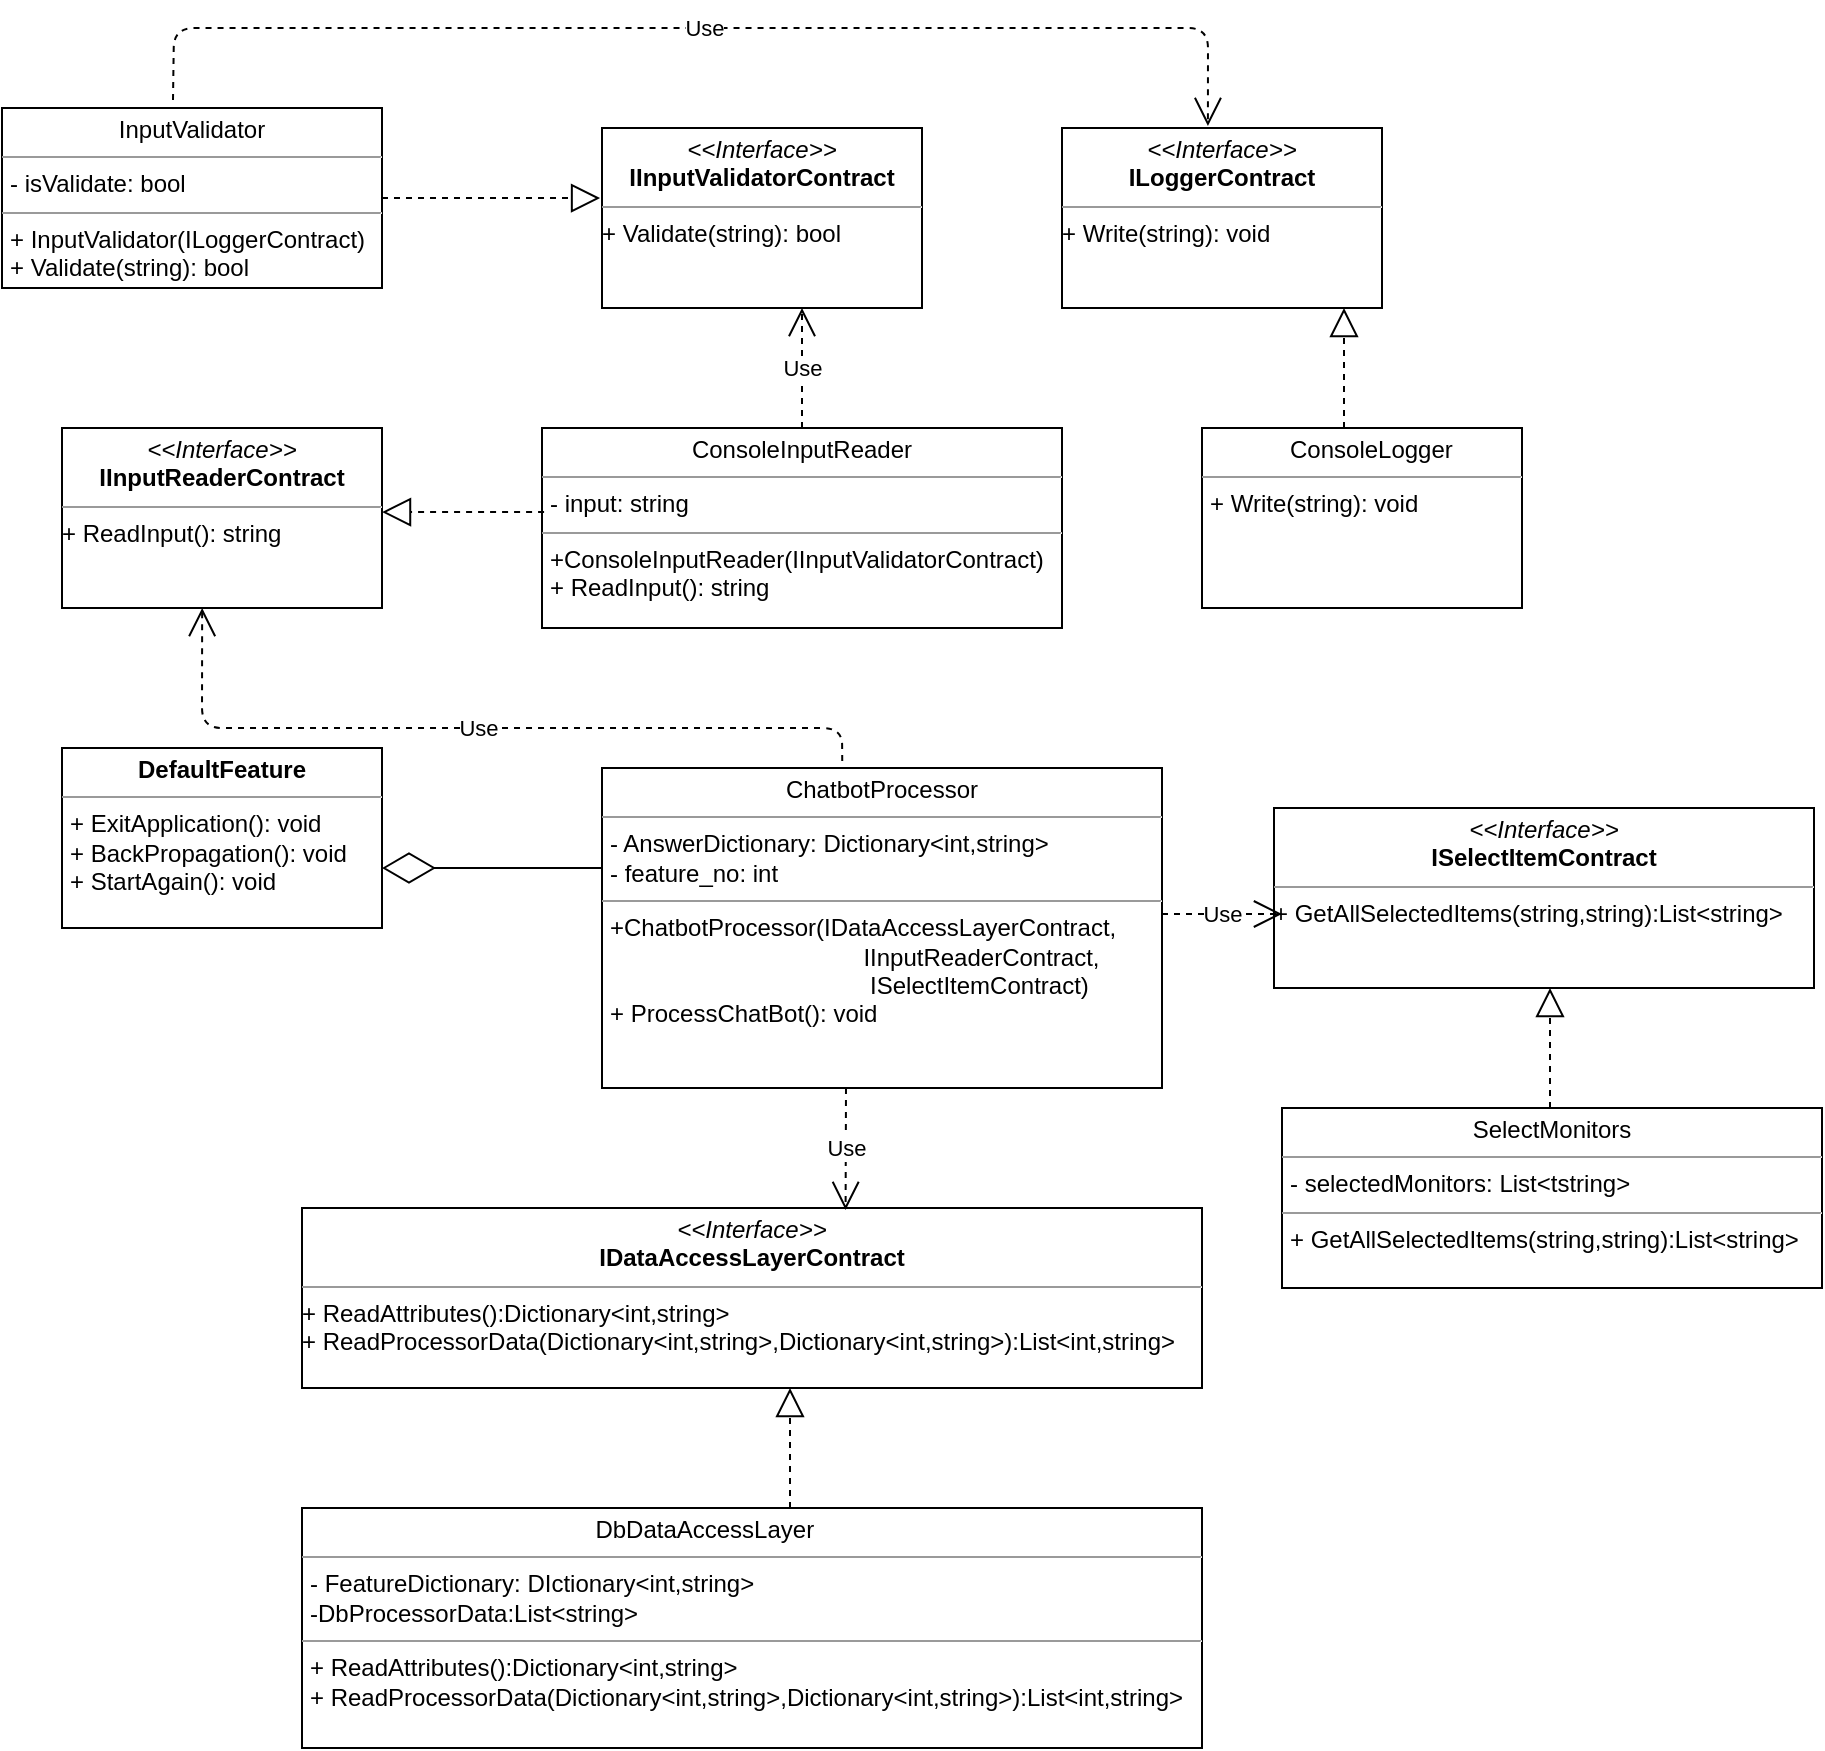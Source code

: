 <mxfile version="11.2.4" type="device" pages="1"><diagram id="s3SmkCaYlN_n9KODJL7Y" name="Page-1"><mxGraphModel dx="1102" dy="567" grid="1" gridSize="10" guides="1" tooltips="1" connect="1" arrows="1" fold="1" page="1" pageScale="1" pageWidth="850" pageHeight="1100" math="0" shadow="0"><root><mxCell id="0"/><mxCell id="1" parent="0"/><mxCell id="4_VMjlyBn2Q-rkLGGRUn-1" value="&lt;p style=&quot;margin: 0px ; margin-top: 4px ; text-align: center&quot;&gt;ConsoleInputReader&lt;/p&gt;&lt;hr size=&quot;1&quot;&gt;&lt;p style=&quot;margin: 0px ; margin-left: 4px&quot;&gt;- input: string&lt;/p&gt;&lt;hr size=&quot;1&quot;&gt;&lt;p style=&quot;margin: 0px ; margin-left: 4px&quot;&gt;+ConsoleInputReader(&lt;span&gt;IInputValidatorContract)&lt;/span&gt;&lt;/p&gt;&lt;p style=&quot;margin: 0px ; margin-left: 4px&quot;&gt;+ ReadInput(): string&lt;/p&gt;" style="verticalAlign=top;align=left;overflow=fill;fontSize=12;fontFamily=Helvetica;html=1;" vertex="1" parent="1"><mxGeometry x="330" y="360" width="260" height="100" as="geometry"/></mxCell><mxCell id="4_VMjlyBn2Q-rkLGGRUn-4" value="&lt;p style=&quot;margin: 0px ; margin-top: 4px ; text-align: center&quot;&gt;&lt;i&gt;&amp;lt;&amp;lt;Interface&amp;gt;&amp;gt;&lt;/i&gt;&lt;br&gt;&lt;b&gt;IInputReaderContract&lt;/b&gt;&lt;/p&gt;&lt;hr size=&quot;1&quot;&gt;+ ReadInput(): string" style="verticalAlign=top;align=left;overflow=fill;fontSize=12;fontFamily=Helvetica;html=1;" vertex="1" parent="1"><mxGeometry x="90" y="360" width="160" height="90" as="geometry"/></mxCell><mxCell id="4_VMjlyBn2Q-rkLGGRUn-5" value="" style="endArrow=block;dashed=1;endFill=0;endSize=12;html=1;exitX=1;exitY=0.5;exitDx=0;exitDy=0;entryX=-0.006;entryY=0.389;entryDx=0;entryDy=0;entryPerimeter=0;" edge="1" parent="1" source="4_VMjlyBn2Q-rkLGGRUn-6" target="4_VMjlyBn2Q-rkLGGRUn-8"><mxGeometry width="160" relative="1" as="geometry"><mxPoint x="441.04" y="145.04" as="sourcePoint"/><mxPoint x="441.04" y="210" as="targetPoint"/></mxGeometry></mxCell><mxCell id="4_VMjlyBn2Q-rkLGGRUn-6" value="&lt;p style=&quot;margin: 0px ; margin-top: 4px ; text-align: center&quot;&gt;InputValidator&lt;/p&gt;&lt;hr size=&quot;1&quot;&gt;&lt;p style=&quot;margin: 0px ; margin-left: 4px&quot;&gt;- isValidate: bool&lt;/p&gt;&lt;hr size=&quot;1&quot;&gt;&lt;p style=&quot;margin: 0px ; margin-left: 4px&quot;&gt;+ InputValidator(ILoggerContract)&lt;/p&gt;&lt;p style=&quot;margin: 0px ; margin-left: 4px&quot;&gt;+ Validate(string): bool&lt;/p&gt;" style="verticalAlign=top;align=left;overflow=fill;fontSize=12;fontFamily=Helvetica;html=1;" vertex="1" parent="1"><mxGeometry x="60" y="200" width="190" height="90" as="geometry"/></mxCell><mxCell id="4_VMjlyBn2Q-rkLGGRUn-7" value="Use" style="endArrow=open;endSize=12;dashed=1;html=1;exitX=0.5;exitY=0;exitDx=0;exitDy=0;entryX=0.625;entryY=1;entryDx=0;entryDy=0;entryPerimeter=0;" edge="1" parent="1" source="4_VMjlyBn2Q-rkLGGRUn-1" target="4_VMjlyBn2Q-rkLGGRUn-8"><mxGeometry width="160" relative="1" as="geometry"><mxPoint x="570" y="490" as="sourcePoint"/><mxPoint x="456" y="301" as="targetPoint"/></mxGeometry></mxCell><mxCell id="4_VMjlyBn2Q-rkLGGRUn-8" value="&lt;p style=&quot;margin: 0px ; margin-top: 4px ; text-align: center&quot;&gt;&lt;i&gt;&amp;lt;&amp;lt;Interface&amp;gt;&amp;gt;&lt;/i&gt;&lt;br&gt;&lt;b&gt;IInputValidatorContract&lt;/b&gt;&lt;/p&gt;&lt;hr size=&quot;1&quot;&gt;+ Validate(string): bool" style="verticalAlign=top;align=left;overflow=fill;fontSize=12;fontFamily=Helvetica;html=1;" vertex="1" parent="1"><mxGeometry x="360" y="210" width="160" height="90" as="geometry"/></mxCell><mxCell id="4_VMjlyBn2Q-rkLGGRUn-9" value="" style="endArrow=block;dashed=1;endFill=0;endSize=12;html=1;entryX=1;entryY=0.578;entryDx=0;entryDy=0;entryPerimeter=0;exitX=0.004;exitY=0.42;exitDx=0;exitDy=0;exitPerimeter=0;" edge="1" parent="1" source="4_VMjlyBn2Q-rkLGGRUn-1"><mxGeometry width="160" relative="1" as="geometry"><mxPoint x="356" y="402" as="sourcePoint"/><mxPoint x="250" y="402.02" as="targetPoint"/></mxGeometry></mxCell><mxCell id="4_VMjlyBn2Q-rkLGGRUn-10" value="&lt;p style=&quot;margin: 0px ; margin-top: 4px ; text-align: center&quot;&gt;&lt;i&gt;&amp;lt;&amp;lt;Interface&amp;gt;&amp;gt;&lt;/i&gt;&lt;br&gt;&lt;b&gt;ILoggerContract&lt;/b&gt;&lt;/p&gt;&lt;hr size=&quot;1&quot;&gt;+ Write(string): void" style="verticalAlign=top;align=left;overflow=fill;fontSize=12;fontFamily=Helvetica;html=1;" vertex="1" parent="1"><mxGeometry x="590" y="210" width="160" height="90" as="geometry"/></mxCell><mxCell id="4_VMjlyBn2Q-rkLGGRUn-11" value="&lt;p style=&quot;margin: 0px ; margin-top: 4px ; text-align: center&quot;&gt;&lt;/p&gt;&lt;p style=&quot;margin: 0px 0px 0px 4px&quot;&gt;&amp;nbsp; &amp;nbsp; &amp;nbsp; &amp;nbsp; &amp;nbsp; &amp;nbsp; ConsoleLogger&lt;/p&gt;&lt;hr size=&quot;1&quot;&gt;&lt;p style=&quot;margin: 0px ; margin-left: 4px&quot;&gt;+ Write(string): void&lt;/p&gt;" style="verticalAlign=top;align=left;overflow=fill;fontSize=12;fontFamily=Helvetica;html=1;" vertex="1" parent="1"><mxGeometry x="660" y="360" width="160" height="90" as="geometry"/></mxCell><mxCell id="4_VMjlyBn2Q-rkLGGRUn-13" value="" style="endArrow=block;dashed=1;endFill=0;endSize=12;html=1;" edge="1" parent="1"><mxGeometry width="160" relative="1" as="geometry"><mxPoint x="731" y="360" as="sourcePoint"/><mxPoint x="731" y="300" as="targetPoint"/></mxGeometry></mxCell><mxCell id="4_VMjlyBn2Q-rkLGGRUn-14" value="Use" style="endArrow=open;endSize=12;dashed=1;html=1;entryX=0.456;entryY=-0.011;entryDx=0;entryDy=0;entryPerimeter=0;exitX=0.45;exitY=-0.044;exitDx=0;exitDy=0;exitPerimeter=0;" edge="1" parent="1" source="4_VMjlyBn2Q-rkLGGRUn-6" target="4_VMjlyBn2Q-rkLGGRUn-10"><mxGeometry width="160" relative="1" as="geometry"><mxPoint x="160" y="160" as="sourcePoint"/><mxPoint x="680" y="100" as="targetPoint"/><Array as="points"><mxPoint x="146" y="160"/><mxPoint x="663" y="160"/></Array></mxGeometry></mxCell><mxCell id="4_VMjlyBn2Q-rkLGGRUn-15" value="&lt;p style=&quot;margin: 0px ; margin-top: 4px ; text-align: center&quot;&gt;ChatbotProcessor&lt;/p&gt;&lt;hr size=&quot;1&quot;&gt;&lt;p style=&quot;margin: 0px ; margin-left: 4px&quot;&gt;- AnswerDictionary: Dictionary&amp;lt;int,string&amp;gt;&lt;/p&gt;&lt;p style=&quot;margin: 0px ; margin-left: 4px&quot;&gt;- feature_no: int&lt;/p&gt;&lt;hr size=&quot;1&quot;&gt;&lt;p style=&quot;margin: 0px ; margin-left: 4px&quot;&gt;&lt;span&gt;+ChatbotProcessor(IDataAccessLayerContract,&lt;/span&gt;&lt;/p&gt;&lt;p style=&quot;margin: 0px ; margin-left: 4px&quot;&gt;&lt;span&gt;&amp;nbsp; &amp;nbsp; &amp;nbsp; &amp;nbsp; &amp;nbsp; &amp;nbsp; &amp;nbsp; &amp;nbsp; &amp;nbsp; &amp;nbsp; &amp;nbsp; &amp;nbsp; &amp;nbsp; &amp;nbsp; &amp;nbsp; &amp;nbsp; &amp;nbsp; &amp;nbsp; &amp;nbsp; IInputReaderContract,&lt;/span&gt;&lt;/p&gt;&lt;p style=&quot;margin: 0px ; margin-left: 4px&quot;&gt;&lt;span&gt;&amp;nbsp; &amp;nbsp; &amp;nbsp; &amp;nbsp; &amp;nbsp; &amp;nbsp; &amp;nbsp; &amp;nbsp; &amp;nbsp; &amp;nbsp; &amp;nbsp; &amp;nbsp; &amp;nbsp; &amp;nbsp; &amp;nbsp; &amp;nbsp; &amp;nbsp; &amp;nbsp; &amp;nbsp; &amp;nbsp;ISelectItemContract)&lt;/span&gt;&lt;/p&gt;&lt;p style=&quot;margin: 0px ; margin-left: 4px&quot;&gt;&lt;span&gt;+ ProcessChatBot(): void&lt;/span&gt;&lt;br&gt;&lt;/p&gt;" style="verticalAlign=top;align=left;overflow=fill;fontSize=12;fontFamily=Helvetica;html=1;" vertex="1" parent="1"><mxGeometry x="360" y="530" width="280" height="160" as="geometry"/></mxCell><mxCell id="4_VMjlyBn2Q-rkLGGRUn-16" value="&lt;p style=&quot;margin: 0px ; margin-top: 4px ; text-align: center&quot;&gt;&lt;i&gt;&amp;lt;&amp;lt;Interface&amp;gt;&amp;gt;&lt;/i&gt;&lt;br&gt;&lt;b&gt;ISelectItemContract&lt;/b&gt;&lt;/p&gt;&lt;hr size=&quot;1&quot;&gt;+ GetAllSelectedItems(string,string):List&amp;lt;string&amp;gt;" style="verticalAlign=top;align=left;overflow=fill;fontSize=12;fontFamily=Helvetica;html=1;" vertex="1" parent="1"><mxGeometry x="696" y="550" width="270" height="90" as="geometry"/></mxCell><mxCell id="4_VMjlyBn2Q-rkLGGRUn-17" value="&lt;p style=&quot;margin: 0px ; margin-top: 4px ; text-align: center&quot;&gt;&lt;span style=&quot;text-align: left&quot;&gt;SelectMonitors&lt;/span&gt;&lt;br&gt;&lt;/p&gt;&lt;hr size=&quot;1&quot;&gt;&lt;p style=&quot;margin: 0px ; margin-left: 4px&quot;&gt;- selectedMonitors: List&amp;lt;tstring&amp;gt;&lt;/p&gt;&lt;hr size=&quot;1&quot;&gt;&lt;p style=&quot;margin: 0px ; margin-left: 4px&quot;&gt;+ GetAllSelectedItems(string,string):List&amp;lt;string&amp;gt;&lt;br&gt;&lt;/p&gt;" style="verticalAlign=top;align=left;overflow=fill;fontSize=12;fontFamily=Helvetica;html=1;" vertex="1" parent="1"><mxGeometry x="700" y="700" width="270" height="90" as="geometry"/></mxCell><mxCell id="4_VMjlyBn2Q-rkLGGRUn-18" value="" style="endArrow=block;dashed=1;endFill=0;endSize=12;html=1;" edge="1" parent="1"><mxGeometry width="160" relative="1" as="geometry"><mxPoint x="834" y="700" as="sourcePoint"/><mxPoint x="834" y="640" as="targetPoint"/></mxGeometry></mxCell><mxCell id="4_VMjlyBn2Q-rkLGGRUn-19" value="Use" style="endArrow=open;endSize=12;dashed=1;html=1;" edge="1" parent="1"><mxGeometry width="160" relative="1" as="geometry"><mxPoint x="640" y="603" as="sourcePoint"/><mxPoint x="700" y="603" as="targetPoint"/></mxGeometry></mxCell><mxCell id="4_VMjlyBn2Q-rkLGGRUn-22" value="&lt;p style=&quot;margin: 0px ; margin-top: 4px ; text-align: center&quot;&gt;&lt;i&gt;&amp;lt;&amp;lt;Interface&amp;gt;&amp;gt;&lt;/i&gt;&lt;br&gt;&lt;b&gt;IDataAccessLayerContract&lt;/b&gt;&lt;/p&gt;&lt;hr size=&quot;1&quot;&gt;+ ReadAttributes():Dictionary&amp;lt;int,string&amp;gt;&lt;br&gt;+ ReadProcessorData(Dictionary&amp;lt;int,string&amp;gt;,Dictionary&amp;lt;int,string&amp;gt;):List&amp;lt;int,string&amp;gt;" style="verticalAlign=top;align=left;overflow=fill;fontSize=12;fontFamily=Helvetica;html=1;" vertex="1" parent="1"><mxGeometry x="210" y="750" width="450" height="90" as="geometry"/></mxCell><mxCell id="4_VMjlyBn2Q-rkLGGRUn-23" value="&lt;p style=&quot;text-align: left ; margin: 4px 0px 0px&quot;&gt;&amp;nbsp; &amp;nbsp; &amp;nbsp; &amp;nbsp; &amp;nbsp; &amp;nbsp; &amp;nbsp; &amp;nbsp; &amp;nbsp; &amp;nbsp; &amp;nbsp; &amp;nbsp; &amp;nbsp; &amp;nbsp; &amp;nbsp; &amp;nbsp; &amp;nbsp; &amp;nbsp; &amp;nbsp; &amp;nbsp; &amp;nbsp; &amp;nbsp; DbDataAccessLayer&lt;/p&gt;&lt;hr size=&quot;1&quot;&gt;&lt;p style=&quot;margin: 0px ; margin-left: 4px&quot;&gt;- FeatureDictionary: DIctionary&amp;lt;int,string&amp;gt;&lt;/p&gt;&lt;p style=&quot;margin: 0px ; margin-left: 4px&quot;&gt;-DbProcessorData:List&amp;lt;string&amp;gt;&lt;/p&gt;&lt;hr size=&quot;1&quot;&gt;&lt;p style=&quot;margin: 0px ; margin-left: 4px&quot;&gt;+ ReadAttributes():Dictionary&amp;lt;int,string&amp;gt;&lt;/p&gt;&lt;p style=&quot;margin: 0px ; margin-left: 4px&quot;&gt;+ ReadProcessorData(Dictionary&amp;lt;int,string&amp;gt;,Dictionary&amp;lt;int,string&amp;gt;):List&amp;lt;int,string&amp;gt;&lt;br&gt;&lt;/p&gt;" style="verticalAlign=top;align=left;overflow=fill;fontSize=12;fontFamily=Helvetica;html=1;" vertex="1" parent="1"><mxGeometry x="210" y="900" width="450" height="120" as="geometry"/></mxCell><mxCell id="4_VMjlyBn2Q-rkLGGRUn-24" value="" style="endArrow=block;dashed=1;endFill=0;endSize=12;html=1;" edge="1" parent="1"><mxGeometry width="160" relative="1" as="geometry"><mxPoint x="454" y="900" as="sourcePoint"/><mxPoint x="454" y="840" as="targetPoint"/></mxGeometry></mxCell><mxCell id="4_VMjlyBn2Q-rkLGGRUn-25" value="Use" style="endArrow=open;endSize=12;dashed=1;html=1;entryX=0.604;entryY=0.011;entryDx=0;entryDy=0;entryPerimeter=0;" edge="1" parent="1" target="4_VMjlyBn2Q-rkLGGRUn-22"><mxGeometry width="160" relative="1" as="geometry"><mxPoint x="482" y="690" as="sourcePoint"/><mxPoint x="310" y="650" as="targetPoint"/></mxGeometry></mxCell><mxCell id="4_VMjlyBn2Q-rkLGGRUn-27" value="&lt;p style=&quot;margin: 0px ; margin-top: 4px ; text-align: center&quot;&gt;&lt;b&gt;DefaultFeature&lt;/b&gt;&lt;/p&gt;&lt;hr size=&quot;1&quot;&gt;&lt;p style=&quot;margin: 0px ; margin-left: 4px&quot;&gt;+ ExitApplication(): void&lt;/p&gt;&lt;p style=&quot;margin: 0px ; margin-left: 4px&quot;&gt;+ BackPropagation(): void&lt;/p&gt;&lt;p style=&quot;margin: 0px ; margin-left: 4px&quot;&gt;+ StartAgain(): void&lt;/p&gt;" style="verticalAlign=top;align=left;overflow=fill;fontSize=12;fontFamily=Helvetica;html=1;" vertex="1" parent="1"><mxGeometry x="90" y="520" width="160" height="90" as="geometry"/></mxCell><mxCell id="4_VMjlyBn2Q-rkLGGRUn-28" value="" style="endArrow=diamondThin;endFill=0;endSize=24;html=1;" edge="1" parent="1"><mxGeometry width="160" relative="1" as="geometry"><mxPoint x="360" y="580" as="sourcePoint"/><mxPoint x="250" y="580" as="targetPoint"/></mxGeometry></mxCell><mxCell id="4_VMjlyBn2Q-rkLGGRUn-29" value="Use" style="endArrow=open;endSize=12;dashed=1;html=1;entryX=0.438;entryY=1;entryDx=0;entryDy=0;entryPerimeter=0;exitX=0.429;exitY=-0.022;exitDx=0;exitDy=0;exitPerimeter=0;" edge="1" parent="1" source="4_VMjlyBn2Q-rkLGGRUn-15" target="4_VMjlyBn2Q-rkLGGRUn-4"><mxGeometry width="160" relative="1" as="geometry"><mxPoint x="250" y="500" as="sourcePoint"/><mxPoint x="410" y="500" as="targetPoint"/><Array as="points"><mxPoint x="480" y="510"/><mxPoint x="160" y="510"/></Array></mxGeometry></mxCell></root></mxGraphModel></diagram></mxfile>